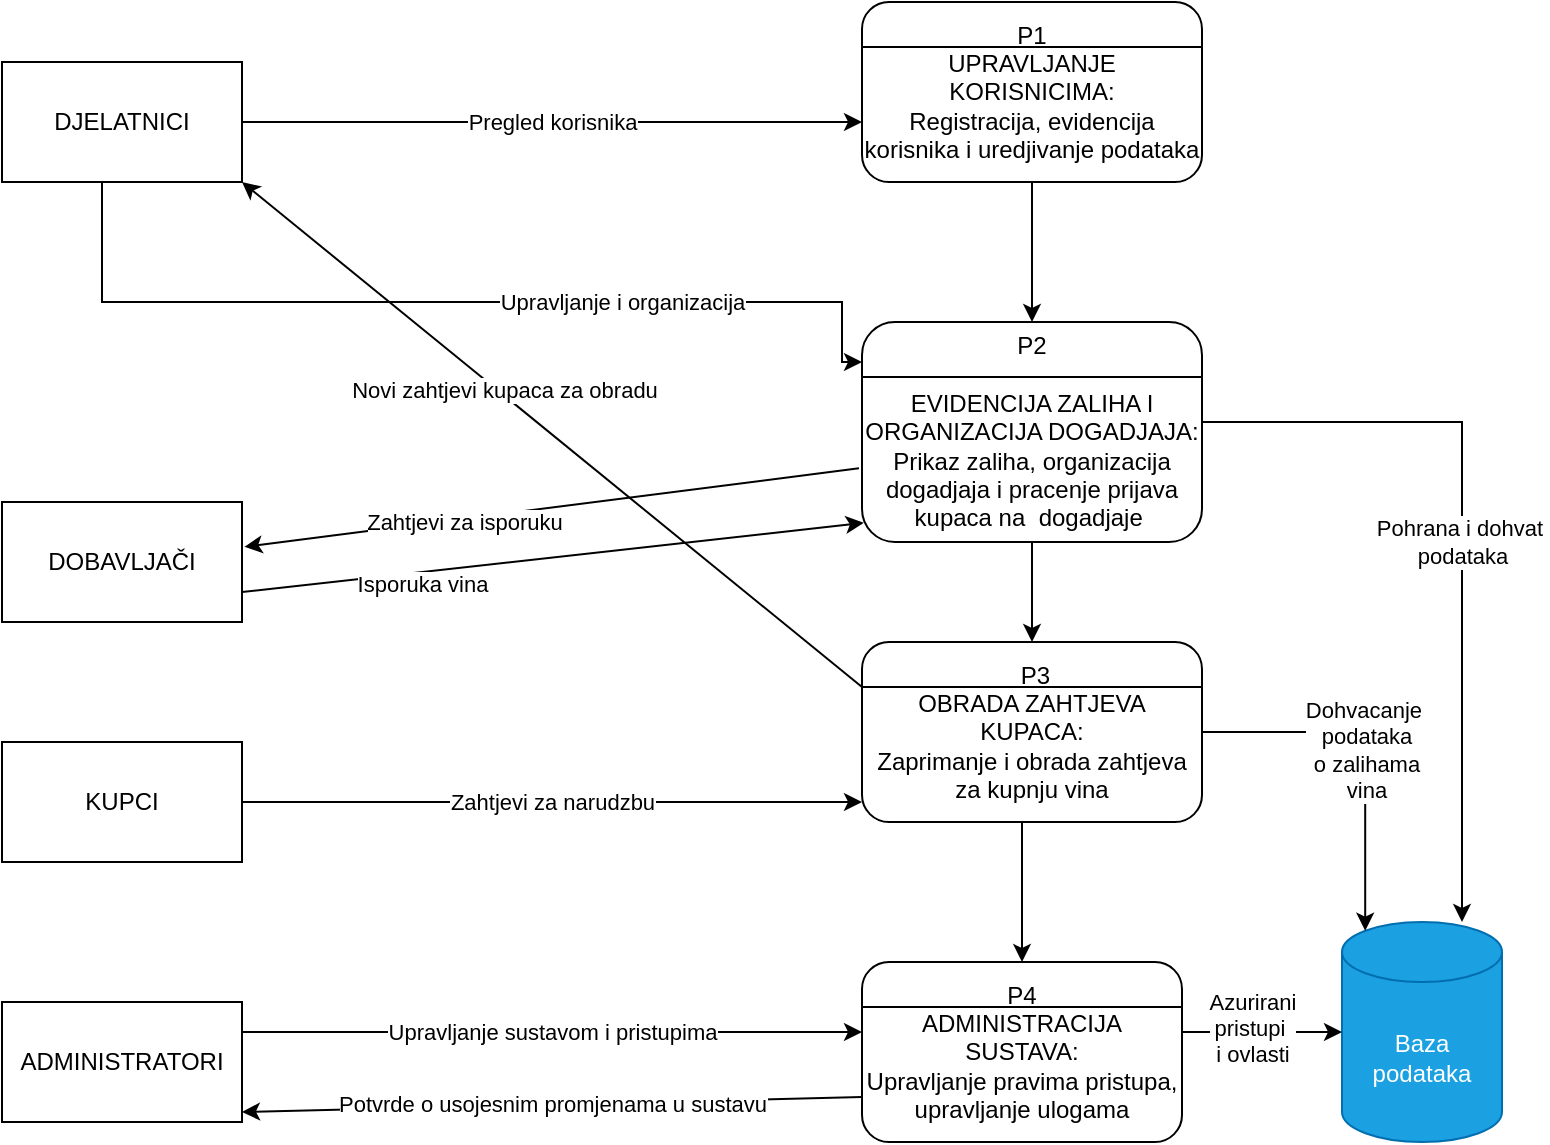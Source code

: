 <mxfile version="27.0.6">
  <diagram id="osf0CDApdbI4K9l4z2Ce" name="Page-2">
    <mxGraphModel dx="1042" dy="527" grid="1" gridSize="10" guides="1" tooltips="1" connect="1" arrows="1" fold="1" page="1" pageScale="1" pageWidth="827" pageHeight="1169" math="0" shadow="0">
      <root>
        <mxCell id="0" />
        <mxCell id="1" parent="0" />
        <mxCell id="AYb-isKz4nac1UMFXbAt-7" value="Baza podataka" style="shape=cylinder3;whiteSpace=wrap;html=1;boundedLbl=1;backgroundOutline=1;size=15;fillColor=#1ba1e2;fontColor=#ffffff;strokeColor=#006EAF;" parent="1" vertex="1">
          <mxGeometry x="710" y="500" width="80" height="110" as="geometry" />
        </mxCell>
        <mxCell id="AYb-isKz4nac1UMFXbAt-10" value="P4&lt;div&gt;ADMINISTRACIJA SUSTAVA:&lt;/div&gt;&lt;div&gt;Upravljanje pravima pristupa, upravljanje ulogama&lt;/div&gt;" style="rounded=1;whiteSpace=wrap;html=1;" parent="1" vertex="1">
          <mxGeometry x="470" y="520" width="160" height="90" as="geometry" />
        </mxCell>
        <mxCell id="1DAzo3YN7i9run7a1Zh_-19" style="edgeStyle=orthogonalEdgeStyle;rounded=0;orthogonalLoop=1;jettySize=auto;html=1;entryX=0.5;entryY=0;entryDx=0;entryDy=0;" parent="1" source="AYb-isKz4nac1UMFXbAt-11" target="AYb-isKz4nac1UMFXbAt-10" edge="1">
          <mxGeometry relative="1" as="geometry">
            <Array as="points">
              <mxPoint x="550" y="470" />
              <mxPoint x="550" y="470" />
            </Array>
          </mxGeometry>
        </mxCell>
        <mxCell id="AYb-isKz4nac1UMFXbAt-11" value="&lt;div&gt;&amp;nbsp;P3&lt;/div&gt;&lt;div&gt;OBRADA ZAHTJEVA KUPACA:&lt;/div&gt;&lt;div&gt;Zaprimanje i obrada zahtjeva za kupnju vina&lt;/div&gt;" style="rounded=1;whiteSpace=wrap;html=1;" parent="1" vertex="1">
          <mxGeometry x="470" y="360" width="170" height="90" as="geometry" />
        </mxCell>
        <mxCell id="1DAzo3YN7i9run7a1Zh_-13" value="Pohrana i dohvat&amp;nbsp;&lt;div&gt;podataka&lt;/div&gt;" style="edgeStyle=orthogonalEdgeStyle;rounded=0;orthogonalLoop=1;jettySize=auto;html=1;" parent="1" source="AYb-isKz4nac1UMFXbAt-12" target="AYb-isKz4nac1UMFXbAt-7" edge="1">
          <mxGeometry relative="1" as="geometry">
            <Array as="points">
              <mxPoint x="770" y="250" />
            </Array>
          </mxGeometry>
        </mxCell>
        <mxCell id="1DAzo3YN7i9run7a1Zh_-18" style="edgeStyle=orthogonalEdgeStyle;rounded=0;orthogonalLoop=1;jettySize=auto;html=1;entryX=0.5;entryY=0;entryDx=0;entryDy=0;" parent="1" source="AYb-isKz4nac1UMFXbAt-12" target="AYb-isKz4nac1UMFXbAt-11" edge="1">
          <mxGeometry relative="1" as="geometry" />
        </mxCell>
        <mxCell id="AYb-isKz4nac1UMFXbAt-12" value="P2&lt;div&gt;&lt;br&gt;&lt;/div&gt;&lt;div&gt;EVIDENCIJA ZALIHA I ORGANIZACIJA DOGADJAJA:&lt;/div&gt;&lt;div&gt;Prikaz zaliha,&amp;nbsp;&lt;span style=&quot;background-color: transparent; color: light-dark(rgb(0, 0, 0), rgb(255, 255, 255));&quot;&gt;organizacija dogadjaja i&lt;/span&gt;&lt;span style=&quot;background-color: transparent; color: light-dark(rgb(0, 0, 0), rgb(255, 255, 255));&quot;&gt;&amp;nbsp;pracenje prijava kupaca na&amp;nbsp; dogadjaje&amp;nbsp;&lt;/span&gt;&lt;/div&gt;" style="rounded=1;whiteSpace=wrap;html=1;" parent="1" vertex="1">
          <mxGeometry x="470" y="200" width="170" height="110" as="geometry" />
        </mxCell>
        <mxCell id="AYb-isKz4nac1UMFXbAt-15" style="edgeStyle=orthogonalEdgeStyle;rounded=0;orthogonalLoop=1;jettySize=auto;html=1;exitX=0.5;exitY=1;exitDx=0;exitDy=0;" parent="1" source="AYb-isKz4nac1UMFXbAt-11" target="AYb-isKz4nac1UMFXbAt-11" edge="1">
          <mxGeometry relative="1" as="geometry" />
        </mxCell>
        <mxCell id="AYb-isKz4nac1UMFXbAt-16" value="DOBAVLJAČI" style="rounded=0;whiteSpace=wrap;html=1;" parent="1" vertex="1">
          <mxGeometry x="40" y="290" width="120" height="60" as="geometry" />
        </mxCell>
        <mxCell id="AYb-isKz4nac1UMFXbAt-17" value="ADMINISTRATORI" style="rounded=0;whiteSpace=wrap;html=1;" parent="1" vertex="1">
          <mxGeometry x="40" y="540" width="120" height="60" as="geometry" />
        </mxCell>
        <mxCell id="X2EJvij0L6XoEy5MmabA-5" value="Zahtjevi za narudzbu" style="edgeStyle=orthogonalEdgeStyle;rounded=0;orthogonalLoop=1;jettySize=auto;html=1;" parent="1" source="AYb-isKz4nac1UMFXbAt-18" edge="1">
          <mxGeometry relative="1" as="geometry">
            <mxPoint x="470" y="440" as="targetPoint" />
            <Array as="points">
              <mxPoint x="470" y="440" />
            </Array>
          </mxGeometry>
        </mxCell>
        <mxCell id="AYb-isKz4nac1UMFXbAt-18" value="KUPCI" style="rounded=0;whiteSpace=wrap;html=1;" parent="1" vertex="1">
          <mxGeometry x="40" y="410" width="120" height="60" as="geometry" />
        </mxCell>
        <mxCell id="sZ5t43tfDt6ROwvAIZj8-11" value="Upravljanje i organizacija" style="edgeStyle=orthogonalEdgeStyle;rounded=0;orthogonalLoop=1;jettySize=auto;html=1;" parent="1" source="AYb-isKz4nac1UMFXbAt-19" edge="1">
          <mxGeometry x="0.362" relative="1" as="geometry">
            <Array as="points">
              <mxPoint x="90" y="190" />
              <mxPoint x="460" y="190" />
              <mxPoint x="460" y="220" />
            </Array>
            <mxPoint x="470" y="220" as="targetPoint" />
            <mxPoint as="offset" />
          </mxGeometry>
        </mxCell>
        <mxCell id="AYb-isKz4nac1UMFXbAt-19" value="DJELATNICI" style="rounded=0;whiteSpace=wrap;html=1;" parent="1" vertex="1">
          <mxGeometry x="40" y="70" width="120" height="60" as="geometry" />
        </mxCell>
        <mxCell id="1DAzo3YN7i9run7a1Zh_-17" value="" style="edgeStyle=orthogonalEdgeStyle;rounded=0;orthogonalLoop=1;jettySize=auto;html=1;" parent="1" source="AYb-isKz4nac1UMFXbAt-21" target="AYb-isKz4nac1UMFXbAt-12" edge="1">
          <mxGeometry relative="1" as="geometry" />
        </mxCell>
        <mxCell id="AYb-isKz4nac1UMFXbAt-21" value="P1&lt;div&gt;&lt;span style=&quot;background-color: transparent; color: light-dark(rgb(0, 0, 0), rgb(255, 255, 255));&quot;&gt;UPRAVLJANJE KORISNICIMA:&lt;/span&gt;&lt;/div&gt;&lt;div&gt;Registracija, evidencija korisnika i uredjivanje podataka&lt;/div&gt;" style="rounded=1;whiteSpace=wrap;html=1;" parent="1" vertex="1">
          <mxGeometry x="470" y="40" width="170" height="90" as="geometry" />
        </mxCell>
        <mxCell id="1DAzo3YN7i9run7a1Zh_-14" value="Dohvacanje&amp;nbsp;&lt;div&gt;podataka&lt;/div&gt;&lt;div&gt;o zalihama&lt;/div&gt;&lt;div&gt;vina&lt;/div&gt;" style="edgeStyle=orthogonalEdgeStyle;rounded=0;orthogonalLoop=1;jettySize=auto;html=1;entryX=0.145;entryY=0;entryDx=0;entryDy=4.35;entryPerimeter=0;" parent="1" source="AYb-isKz4nac1UMFXbAt-11" target="AYb-isKz4nac1UMFXbAt-7" edge="1">
          <mxGeometry relative="1" as="geometry" />
        </mxCell>
        <mxCell id="1DAzo3YN7i9run7a1Zh_-15" style="edgeStyle=orthogonalEdgeStyle;rounded=0;orthogonalLoop=1;jettySize=auto;html=1;entryX=0;entryY=0.5;entryDx=0;entryDy=0;entryPerimeter=0;" parent="1" source="AYb-isKz4nac1UMFXbAt-10" target="AYb-isKz4nac1UMFXbAt-7" edge="1">
          <mxGeometry relative="1" as="geometry">
            <Array as="points">
              <mxPoint x="650" y="555" />
              <mxPoint x="650" y="555" />
            </Array>
          </mxGeometry>
        </mxCell>
        <mxCell id="ykCZ91Tiy0JVU6pRaTfl-7" value="Azurirani&lt;div&gt;pristupi&amp;nbsp;&lt;/div&gt;&lt;div&gt;i ovlasti&lt;/div&gt;" style="edgeLabel;html=1;align=center;verticalAlign=middle;resizable=0;points=[];" parent="1DAzo3YN7i9run7a1Zh_-15" vertex="1" connectable="0">
          <mxGeometry x="-0.13" y="2" relative="1" as="geometry">
            <mxPoint as="offset" />
          </mxGeometry>
        </mxCell>
        <mxCell id="X2EJvij0L6XoEy5MmabA-3" value="Pregled korisnika" style="edgeStyle=orthogonalEdgeStyle;rounded=0;orthogonalLoop=1;jettySize=auto;html=1;" parent="1" source="AYb-isKz4nac1UMFXbAt-19" edge="1">
          <mxGeometry relative="1" as="geometry">
            <Array as="points">
              <mxPoint x="230" y="100" />
              <mxPoint x="230" y="100" />
            </Array>
            <mxPoint x="470" y="100" as="targetPoint" />
          </mxGeometry>
        </mxCell>
        <mxCell id="sZ5t43tfDt6ROwvAIZj8-7" value="Novi zahtjevi kupaca za obradu" style="endArrow=classic;html=1;rounded=0;exitX=0;exitY=0.25;exitDx=0;exitDy=0;entryX=1;entryY=1;entryDx=0;entryDy=0;" parent="1" source="AYb-isKz4nac1UMFXbAt-11" target="AYb-isKz4nac1UMFXbAt-19" edge="1">
          <mxGeometry x="0.167" y="-1" width="50" height="50" relative="1" as="geometry">
            <mxPoint x="390" y="430" as="sourcePoint" />
            <mxPoint x="440" y="380" as="targetPoint" />
            <mxPoint x="1" as="offset" />
          </mxGeometry>
        </mxCell>
        <mxCell id="sZ5t43tfDt6ROwvAIZj8-9" value="Upravljanje sustavom i pristupima" style="endArrow=classic;html=1;rounded=0;exitX=1;exitY=0.25;exitDx=0;exitDy=0;" parent="1" source="AYb-isKz4nac1UMFXbAt-17" edge="1">
          <mxGeometry width="50" height="50" relative="1" as="geometry">
            <mxPoint x="390" y="430" as="sourcePoint" />
            <mxPoint x="470" y="555" as="targetPoint" />
          </mxGeometry>
        </mxCell>
        <mxCell id="sZ5t43tfDt6ROwvAIZj8-10" value="Potvrde o usojesnim promjenama u sustavu" style="endArrow=classic;html=1;rounded=0;exitX=0;exitY=0.75;exitDx=0;exitDy=0;" parent="1" source="AYb-isKz4nac1UMFXbAt-10" edge="1">
          <mxGeometry width="50" height="50" relative="1" as="geometry">
            <mxPoint x="390" y="430" as="sourcePoint" />
            <mxPoint x="160" y="595" as="targetPoint" />
          </mxGeometry>
        </mxCell>
        <mxCell id="ykCZ91Tiy0JVU6pRaTfl-1" value="" style="endArrow=none;html=1;rounded=0;exitX=0;exitY=0.25;exitDx=0;exitDy=0;entryX=1;entryY=0.25;entryDx=0;entryDy=0;" parent="1" source="AYb-isKz4nac1UMFXbAt-21" target="AYb-isKz4nac1UMFXbAt-21" edge="1">
          <mxGeometry width="50" height="50" relative="1" as="geometry">
            <mxPoint x="390" y="300" as="sourcePoint" />
            <mxPoint x="440" y="250" as="targetPoint" />
            <Array as="points" />
          </mxGeometry>
        </mxCell>
        <mxCell id="ykCZ91Tiy0JVU6pRaTfl-3" value="" style="endArrow=none;html=1;rounded=0;exitX=0;exitY=0.25;exitDx=0;exitDy=0;entryX=1;entryY=0.25;entryDx=0;entryDy=0;" parent="1" source="AYb-isKz4nac1UMFXbAt-12" target="AYb-isKz4nac1UMFXbAt-12" edge="1">
          <mxGeometry width="50" height="50" relative="1" as="geometry">
            <mxPoint x="390" y="300" as="sourcePoint" />
            <mxPoint x="440" y="250" as="targetPoint" />
          </mxGeometry>
        </mxCell>
        <mxCell id="ykCZ91Tiy0JVU6pRaTfl-5" value="" style="endArrow=none;html=1;rounded=0;exitX=0;exitY=0.25;exitDx=0;exitDy=0;entryX=1;entryY=0.25;entryDx=0;entryDy=0;" parent="1" source="AYb-isKz4nac1UMFXbAt-11" target="AYb-isKz4nac1UMFXbAt-11" edge="1">
          <mxGeometry width="50" height="50" relative="1" as="geometry">
            <mxPoint x="390" y="410" as="sourcePoint" />
            <mxPoint x="440" y="360" as="targetPoint" />
          </mxGeometry>
        </mxCell>
        <mxCell id="ykCZ91Tiy0JVU6pRaTfl-6" value="" style="endArrow=none;html=1;rounded=0;exitX=0;exitY=0.25;exitDx=0;exitDy=0;entryX=1;entryY=0.25;entryDx=0;entryDy=0;" parent="1" source="AYb-isKz4nac1UMFXbAt-10" target="AYb-isKz4nac1UMFXbAt-10" edge="1">
          <mxGeometry width="50" height="50" relative="1" as="geometry">
            <mxPoint x="390" y="410" as="sourcePoint" />
            <mxPoint x="440" y="360" as="targetPoint" />
          </mxGeometry>
        </mxCell>
        <mxCell id="ykCZ91Tiy0JVU6pRaTfl-8" value="" style="endArrow=classic;html=1;rounded=0;exitX=1;exitY=0.75;exitDx=0;exitDy=0;entryX=0.005;entryY=0.913;entryDx=0;entryDy=0;entryPerimeter=0;" parent="1" source="AYb-isKz4nac1UMFXbAt-16" target="AYb-isKz4nac1UMFXbAt-12" edge="1">
          <mxGeometry width="50" height="50" relative="1" as="geometry">
            <mxPoint x="390" y="380" as="sourcePoint" />
            <mxPoint x="440" y="330" as="targetPoint" />
          </mxGeometry>
        </mxCell>
        <mxCell id="ykCZ91Tiy0JVU6pRaTfl-12" value="Isporuka vina" style="edgeLabel;html=1;align=center;verticalAlign=middle;resizable=0;points=[];" parent="ykCZ91Tiy0JVU6pRaTfl-8" vertex="1" connectable="0">
          <mxGeometry x="-0.621" y="1" relative="1" as="geometry">
            <mxPoint x="31" y="3" as="offset" />
          </mxGeometry>
        </mxCell>
        <mxCell id="ykCZ91Tiy0JVU6pRaTfl-9" value="" style="endArrow=classic;html=1;rounded=0;exitX=-0.009;exitY=0.665;exitDx=0;exitDy=0;entryX=1.01;entryY=0.373;entryDx=0;entryDy=0;entryPerimeter=0;exitPerimeter=0;" parent="1" source="AYb-isKz4nac1UMFXbAt-12" target="AYb-isKz4nac1UMFXbAt-16" edge="1">
          <mxGeometry width="50" height="50" relative="1" as="geometry">
            <mxPoint x="390" y="380" as="sourcePoint" />
            <mxPoint x="440" y="330" as="targetPoint" />
          </mxGeometry>
        </mxCell>
        <mxCell id="ykCZ91Tiy0JVU6pRaTfl-11" value="Zahtjevi za isporuku" style="edgeLabel;html=1;align=center;verticalAlign=middle;resizable=0;points=[];" parent="ykCZ91Tiy0JVU6pRaTfl-9" vertex="1" connectable="0">
          <mxGeometry x="0.477" y="1" relative="1" as="geometry">
            <mxPoint x="29" y="-3" as="offset" />
          </mxGeometry>
        </mxCell>
      </root>
    </mxGraphModel>
  </diagram>
</mxfile>
